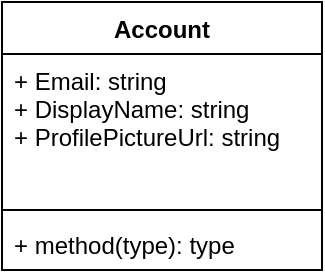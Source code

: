<mxfile version="12.6.5" type="device"><diagram id="NR4hXu_vwes6rFQC7Nwr" name="Page-1"><mxGraphModel dx="1024" dy="592" grid="1" gridSize="10" guides="1" tooltips="1" connect="1" arrows="1" fold="1" page="1" pageScale="1" pageWidth="850" pageHeight="1100" math="0" shadow="0"><root><mxCell id="0"/><mxCell id="1" parent="0"/><mxCell id="lD-bDtNK6Ks29eSG-ckL-1" value="Account" style="swimlane;fontStyle=1;align=center;verticalAlign=top;childLayout=stackLayout;horizontal=1;startSize=26;horizontalStack=0;resizeParent=1;resizeParentMax=0;resizeLast=0;collapsible=1;marginBottom=0;" vertex="1" parent="1"><mxGeometry x="140" y="140" width="160" height="134" as="geometry"/></mxCell><mxCell id="lD-bDtNK6Ks29eSG-ckL-2" value="+ Email: string&#10;+ DisplayName: string&#10;+ ProfilePictureUrl: string" style="text;strokeColor=none;fillColor=none;align=left;verticalAlign=top;spacingLeft=4;spacingRight=4;overflow=hidden;rotatable=0;points=[[0,0.5],[1,0.5]];portConstraint=eastwest;" vertex="1" parent="lD-bDtNK6Ks29eSG-ckL-1"><mxGeometry y="26" width="160" height="74" as="geometry"/></mxCell><mxCell id="lD-bDtNK6Ks29eSG-ckL-3" value="" style="line;strokeWidth=1;fillColor=none;align=left;verticalAlign=middle;spacingTop=-1;spacingLeft=3;spacingRight=3;rotatable=0;labelPosition=right;points=[];portConstraint=eastwest;" vertex="1" parent="lD-bDtNK6Ks29eSG-ckL-1"><mxGeometry y="100" width="160" height="8" as="geometry"/></mxCell><mxCell id="lD-bDtNK6Ks29eSG-ckL-4" value="+ method(type): type" style="text;strokeColor=none;fillColor=none;align=left;verticalAlign=top;spacingLeft=4;spacingRight=4;overflow=hidden;rotatable=0;points=[[0,0.5],[1,0.5]];portConstraint=eastwest;" vertex="1" parent="lD-bDtNK6Ks29eSG-ckL-1"><mxGeometry y="108" width="160" height="26" as="geometry"/></mxCell></root></mxGraphModel></diagram></mxfile>